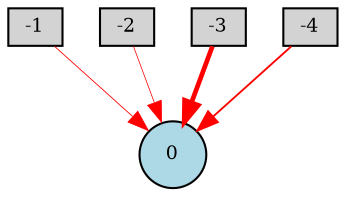 digraph {
	node [fontsize=9 height=0.2 shape=circle width=0.2]
	-1 [fillcolor=lightgray shape=box style=filled]
	-2 [fillcolor=lightgray shape=box style=filled]
	-3 [fillcolor=lightgray shape=box style=filled]
	-4 [fillcolor=lightgray shape=box style=filled]
	0 [fillcolor=lightblue style=filled]
	-4 -> 0 [color=red penwidth=0.8952562745233789 style=solid]
	-1 -> 0 [color=red penwidth=0.40182845759782626 style=solid]
	-3 -> 0 [color=red penwidth=2.261588799798691 style=solid]
	-2 -> 0 [color=red penwidth=0.36452140543386846 style=solid]
}
